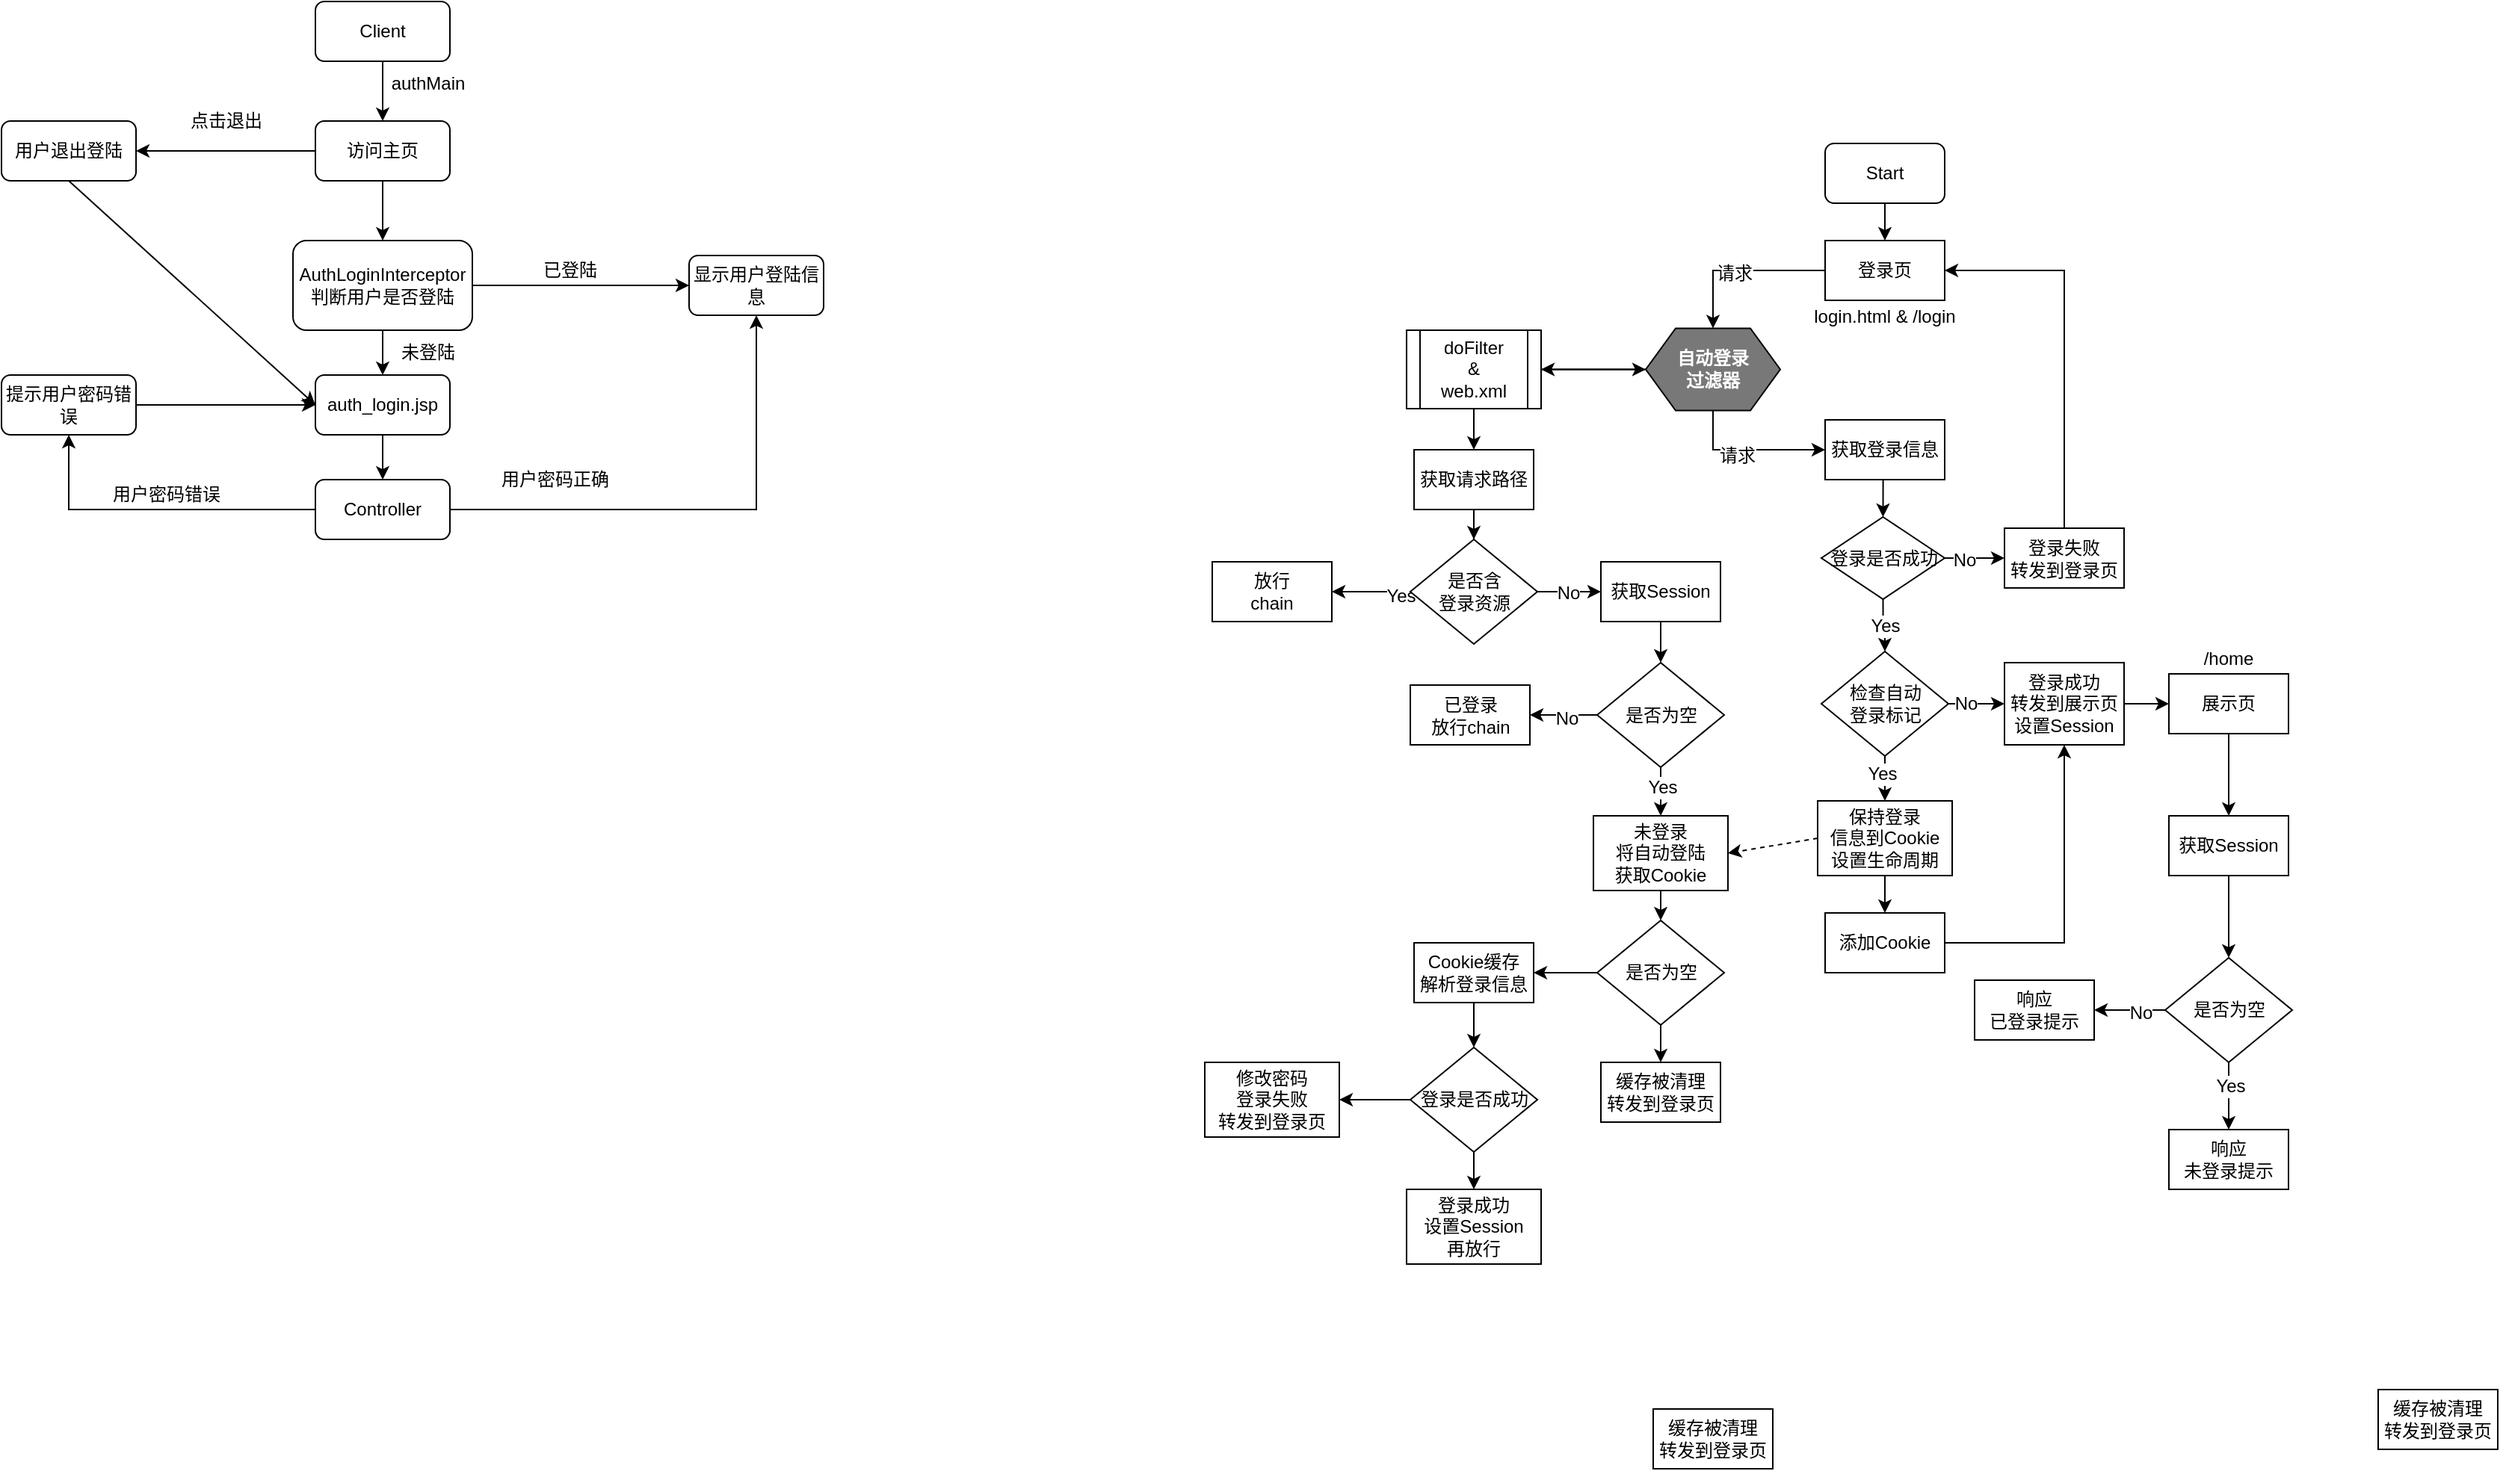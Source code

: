 <mxfile version="21.1.8" type="github">
  <diagram id="HWQkRQDPZLScs4eT8ZIz" name="第 1 页">
    <mxGraphModel dx="954" dy="503" grid="0" gridSize="10" guides="1" tooltips="1" connect="1" arrows="1" fold="1" page="1" pageScale="1" pageWidth="827" pageHeight="1169" background="#ffffff" math="0" shadow="0">
      <root>
        <mxCell id="0" />
        <mxCell id="1" parent="0" />
        <mxCell id="-SfgJxCNq3ycuIGkJws--3" style="edgeStyle=orthogonalEdgeStyle;rounded=0;orthogonalLoop=1;jettySize=auto;html=1;exitX=0.5;exitY=1;exitDx=0;exitDy=0;entryX=0.5;entryY=0;entryDx=0;entryDy=0;" parent="1" source="-SfgJxCNq3ycuIGkJws--1" target="-SfgJxCNq3ycuIGkJws--2" edge="1">
          <mxGeometry relative="1" as="geometry" />
        </mxCell>
        <mxCell id="-SfgJxCNq3ycuIGkJws--1" value="Client" style="rounded=1;whiteSpace=wrap;html=1;" parent="1" vertex="1">
          <mxGeometry x="350" y="40" width="90" height="40" as="geometry" />
        </mxCell>
        <mxCell id="-SfgJxCNq3ycuIGkJws--7" value="" style="edgeStyle=orthogonalEdgeStyle;rounded=0;orthogonalLoop=1;jettySize=auto;html=1;" parent="1" source="-SfgJxCNq3ycuIGkJws--2" target="-SfgJxCNq3ycuIGkJws--6" edge="1">
          <mxGeometry relative="1" as="geometry" />
        </mxCell>
        <mxCell id="-SfgJxCNq3ycuIGkJws--24" style="edgeStyle=orthogonalEdgeStyle;rounded=0;orthogonalLoop=1;jettySize=auto;html=1;exitX=0;exitY=0.5;exitDx=0;exitDy=0;" parent="1" source="-SfgJxCNq3ycuIGkJws--2" target="-SfgJxCNq3ycuIGkJws--23" edge="1">
          <mxGeometry relative="1" as="geometry" />
        </mxCell>
        <mxCell id="-SfgJxCNq3ycuIGkJws--2" value="访问主页" style="rounded=1;whiteSpace=wrap;html=1;" parent="1" vertex="1">
          <mxGeometry x="350" y="120" width="90" height="40" as="geometry" />
        </mxCell>
        <mxCell id="-SfgJxCNq3ycuIGkJws--4" value="authMain" style="text;html=1;align=center;verticalAlign=middle;resizable=0;points=[];autosize=1;strokeColor=none;fillColor=none;" parent="1" vertex="1">
          <mxGeometry x="390" y="80" width="70" height="30" as="geometry" />
        </mxCell>
        <mxCell id="-SfgJxCNq3ycuIGkJws--9" style="edgeStyle=orthogonalEdgeStyle;rounded=0;orthogonalLoop=1;jettySize=auto;html=1;exitX=0.5;exitY=1;exitDx=0;exitDy=0;" parent="1" source="-SfgJxCNq3ycuIGkJws--6" target="-SfgJxCNq3ycuIGkJws--8" edge="1">
          <mxGeometry relative="1" as="geometry" />
        </mxCell>
        <mxCell id="-SfgJxCNq3ycuIGkJws--11" style="edgeStyle=orthogonalEdgeStyle;rounded=0;orthogonalLoop=1;jettySize=auto;html=1;exitX=1;exitY=0.5;exitDx=0;exitDy=0;entryX=0;entryY=0.5;entryDx=0;entryDy=0;" parent="1" source="-SfgJxCNq3ycuIGkJws--6" target="-SfgJxCNq3ycuIGkJws--10" edge="1">
          <mxGeometry relative="1" as="geometry" />
        </mxCell>
        <mxCell id="-SfgJxCNq3ycuIGkJws--6" value="AuthLoginInterceptor&lt;br&gt;判断用户是否登陆" style="whiteSpace=wrap;html=1;rounded=1;" parent="1" vertex="1">
          <mxGeometry x="335" y="200" width="120" height="60" as="geometry" />
        </mxCell>
        <mxCell id="-SfgJxCNq3ycuIGkJws--18" style="edgeStyle=orthogonalEdgeStyle;rounded=0;orthogonalLoop=1;jettySize=auto;html=1;exitX=0.5;exitY=1;exitDx=0;exitDy=0;entryX=0.5;entryY=0;entryDx=0;entryDy=0;" parent="1" source="-SfgJxCNq3ycuIGkJws--8" target="-SfgJxCNq3ycuIGkJws--14" edge="1">
          <mxGeometry relative="1" as="geometry" />
        </mxCell>
        <mxCell id="-SfgJxCNq3ycuIGkJws--8" value="auth_login.jsp" style="rounded=1;whiteSpace=wrap;html=1;" parent="1" vertex="1">
          <mxGeometry x="350" y="290" width="90" height="40" as="geometry" />
        </mxCell>
        <mxCell id="-SfgJxCNq3ycuIGkJws--10" value="显示用户登陆信息" style="rounded=1;whiteSpace=wrap;html=1;" parent="1" vertex="1">
          <mxGeometry x="600" y="210" width="90" height="40" as="geometry" />
        </mxCell>
        <mxCell id="-SfgJxCNq3ycuIGkJws--12" value="已登陆" style="text;html=1;align=center;verticalAlign=middle;resizable=0;points=[];autosize=1;strokeColor=none;fillColor=none;" parent="1" vertex="1">
          <mxGeometry x="490" y="205" width="60" height="30" as="geometry" />
        </mxCell>
        <mxCell id="-SfgJxCNq3ycuIGkJws--13" value="未登陆" style="text;html=1;align=center;verticalAlign=middle;resizable=0;points=[];autosize=1;strokeColor=none;fillColor=none;" parent="1" vertex="1">
          <mxGeometry x="395" y="260" width="60" height="30" as="geometry" />
        </mxCell>
        <mxCell id="-SfgJxCNq3ycuIGkJws--15" style="edgeStyle=orthogonalEdgeStyle;rounded=0;orthogonalLoop=1;jettySize=auto;html=1;exitX=1;exitY=0.5;exitDx=0;exitDy=0;entryX=0.5;entryY=1;entryDx=0;entryDy=0;" parent="1" source="-SfgJxCNq3ycuIGkJws--14" target="-SfgJxCNq3ycuIGkJws--10" edge="1">
          <mxGeometry relative="1" as="geometry" />
        </mxCell>
        <mxCell id="-SfgJxCNq3ycuIGkJws--21" style="edgeStyle=orthogonalEdgeStyle;rounded=0;orthogonalLoop=1;jettySize=auto;html=1;exitX=0;exitY=0.5;exitDx=0;exitDy=0;entryX=0.5;entryY=1;entryDx=0;entryDy=0;" parent="1" source="-SfgJxCNq3ycuIGkJws--14" target="-SfgJxCNq3ycuIGkJws--19" edge="1">
          <mxGeometry relative="1" as="geometry" />
        </mxCell>
        <mxCell id="-SfgJxCNq3ycuIGkJws--14" value="Controller" style="rounded=1;whiteSpace=wrap;html=1;" parent="1" vertex="1">
          <mxGeometry x="350" y="360" width="90" height="40" as="geometry" />
        </mxCell>
        <mxCell id="-SfgJxCNq3ycuIGkJws--17" value="用户密码正确" style="text;html=1;align=center;verticalAlign=middle;resizable=0;points=[];autosize=1;strokeColor=none;fillColor=none;" parent="1" vertex="1">
          <mxGeometry x="460" y="345" width="100" height="30" as="geometry" />
        </mxCell>
        <mxCell id="-SfgJxCNq3ycuIGkJws--20" style="edgeStyle=orthogonalEdgeStyle;rounded=0;orthogonalLoop=1;jettySize=auto;html=1;exitX=1;exitY=0.5;exitDx=0;exitDy=0;" parent="1" source="-SfgJxCNq3ycuIGkJws--19" target="-SfgJxCNq3ycuIGkJws--8" edge="1">
          <mxGeometry relative="1" as="geometry" />
        </mxCell>
        <mxCell id="-SfgJxCNq3ycuIGkJws--19" value="提示用户密码错误" style="rounded=1;whiteSpace=wrap;html=1;" parent="1" vertex="1">
          <mxGeometry x="140" y="290" width="90" height="40" as="geometry" />
        </mxCell>
        <mxCell id="-SfgJxCNq3ycuIGkJws--22" value="用户密码错误" style="text;html=1;align=center;verticalAlign=middle;resizable=0;points=[];autosize=1;strokeColor=none;fillColor=none;" parent="1" vertex="1">
          <mxGeometry x="200" y="355" width="100" height="30" as="geometry" />
        </mxCell>
        <mxCell id="-SfgJxCNq3ycuIGkJws--27" style="rounded=0;orthogonalLoop=1;jettySize=auto;html=1;exitX=0.5;exitY=1;exitDx=0;exitDy=0;entryX=0;entryY=0.5;entryDx=0;entryDy=0;" parent="1" source="-SfgJxCNq3ycuIGkJws--23" target="-SfgJxCNq3ycuIGkJws--8" edge="1">
          <mxGeometry relative="1" as="geometry" />
        </mxCell>
        <mxCell id="-SfgJxCNq3ycuIGkJws--23" value="用户退出登陆" style="rounded=1;whiteSpace=wrap;html=1;" parent="1" vertex="1">
          <mxGeometry x="140" y="120" width="90" height="40" as="geometry" />
        </mxCell>
        <mxCell id="-SfgJxCNq3ycuIGkJws--25" value="点击退出" style="text;html=1;align=center;verticalAlign=middle;resizable=0;points=[];autosize=1;strokeColor=none;fillColor=none;" parent="1" vertex="1">
          <mxGeometry x="255" y="105" width="70" height="30" as="geometry" />
        </mxCell>
        <mxCell id="yj4NW-HGVDamJ-zAx53C-79" style="edgeStyle=orthogonalEdgeStyle;rounded=0;orthogonalLoop=1;jettySize=auto;html=1;exitX=0.5;exitY=1;exitDx=0;exitDy=0;entryX=0.5;entryY=0;entryDx=0;entryDy=0;fontFamily=Helvetica;fontSize=12;fontColor=default;startSize=30;" parent="1" source="yj4NW-HGVDamJ-zAx53C-2" target="yj4NW-HGVDamJ-zAx53C-4" edge="1">
          <mxGeometry relative="1" as="geometry" />
        </mxCell>
        <mxCell id="yj4NW-HGVDamJ-zAx53C-2" value="Start" style="rounded=1;whiteSpace=wrap;html=1;strokeColor=default;fontFamily=Helvetica;fontSize=12;fontColor=default;startSize=30;fillColor=default;" parent="1" vertex="1">
          <mxGeometry x="1360" y="135" width="80" height="40" as="geometry" />
        </mxCell>
        <mxCell id="yj4NW-HGVDamJ-zAx53C-7" style="edgeStyle=orthogonalEdgeStyle;rounded=0;orthogonalLoop=1;jettySize=auto;html=1;exitX=0;exitY=0.5;exitDx=0;exitDy=0;entryX=0.5;entryY=0;entryDx=0;entryDy=0;fontFamily=Helvetica;fontSize=12;fontColor=default;startSize=30;" parent="1" source="yj4NW-HGVDamJ-zAx53C-4" target="yj4NW-HGVDamJ-zAx53C-6" edge="1">
          <mxGeometry relative="1" as="geometry" />
        </mxCell>
        <mxCell id="yj4NW-HGVDamJ-zAx53C-8" value="请求" style="edgeLabel;html=1;align=center;verticalAlign=middle;resizable=0;points=[];fontSize=12;fontFamily=Helvetica;fontColor=default;" parent="yj4NW-HGVDamJ-zAx53C-7" vertex="1" connectable="0">
          <mxGeometry x="0.076" y="2" relative="1" as="geometry">
            <mxPoint as="offset" />
          </mxGeometry>
        </mxCell>
        <mxCell id="yj4NW-HGVDamJ-zAx53C-4" value="登录页" style="rounded=0;whiteSpace=wrap;html=1;strokeColor=default;fontFamily=Helvetica;fontSize=12;fontColor=default;startSize=30;fillColor=default;" parent="1" vertex="1">
          <mxGeometry x="1360" y="200" width="80" height="40" as="geometry" />
        </mxCell>
        <mxCell id="yj4NW-HGVDamJ-zAx53C-5" value="login.html &amp;amp; /login" style="text;html=1;strokeColor=none;fillColor=none;align=center;verticalAlign=middle;whiteSpace=wrap;rounded=0;fontSize=12;fontFamily=Helvetica;fontColor=default;" parent="1" vertex="1">
          <mxGeometry x="1350" y="241.25" width="100" height="20" as="geometry" />
        </mxCell>
        <mxCell id="yj4NW-HGVDamJ-zAx53C-10" style="edgeStyle=orthogonalEdgeStyle;rounded=0;orthogonalLoop=1;jettySize=auto;html=1;exitX=0.5;exitY=1;exitDx=0;exitDy=0;entryX=0;entryY=0.5;entryDx=0;entryDy=0;fontFamily=Helvetica;fontSize=12;fontColor=default;startSize=30;" parent="1" source="yj4NW-HGVDamJ-zAx53C-6" target="yj4NW-HGVDamJ-zAx53C-9" edge="1">
          <mxGeometry relative="1" as="geometry" />
        </mxCell>
        <mxCell id="yj4NW-HGVDamJ-zAx53C-11" value="请求" style="edgeLabel;html=1;align=center;verticalAlign=middle;resizable=0;points=[];fontSize=12;fontFamily=Helvetica;fontColor=default;" parent="yj4NW-HGVDamJ-zAx53C-10" vertex="1" connectable="0">
          <mxGeometry x="-0.169" y="-4" relative="1" as="geometry">
            <mxPoint as="offset" />
          </mxGeometry>
        </mxCell>
        <mxCell id="yj4NW-HGVDamJ-zAx53C-14" style="edgeStyle=orthogonalEdgeStyle;rounded=0;orthogonalLoop=1;jettySize=auto;html=1;exitX=0;exitY=0.5;exitDx=0;exitDy=0;entryX=1;entryY=0.5;entryDx=0;entryDy=0;fontFamily=Helvetica;fontSize=12;fontColor=default;startSize=30;" parent="1" source="yj4NW-HGVDamJ-zAx53C-6" target="yj4NW-HGVDamJ-zAx53C-12" edge="1">
          <mxGeometry relative="1" as="geometry" />
        </mxCell>
        <mxCell id="yj4NW-HGVDamJ-zAx53C-6" value="&lt;b&gt;&lt;font color=&quot;#ffffff&quot;&gt;自动登录&lt;br&gt;过滤器&lt;/font&gt;&lt;/b&gt;" style="shape=hexagon;perimeter=hexagonPerimeter2;whiteSpace=wrap;html=1;fixedSize=1;strokeColor=default;fontFamily=Helvetica;fontSize=12;fontColor=default;startSize=30;fillColor=#787878;" parent="1" vertex="1">
          <mxGeometry x="1240" y="258.75" width="90" height="55" as="geometry" />
        </mxCell>
        <mxCell id="yj4NW-HGVDamJ-zAx53C-22" style="edgeStyle=orthogonalEdgeStyle;rounded=0;orthogonalLoop=1;jettySize=auto;html=1;exitX=0.5;exitY=1;exitDx=0;exitDy=0;entryX=0.5;entryY=0;entryDx=0;entryDy=0;fontFamily=Helvetica;fontSize=12;fontColor=default;startSize=30;" parent="1" source="yj4NW-HGVDamJ-zAx53C-9" target="yj4NW-HGVDamJ-zAx53C-18" edge="1">
          <mxGeometry relative="1" as="geometry" />
        </mxCell>
        <mxCell id="yj4NW-HGVDamJ-zAx53C-9" value="获取登录信息" style="rounded=0;whiteSpace=wrap;html=1;strokeColor=default;fontFamily=Helvetica;fontSize=12;fontColor=default;startSize=30;fillColor=default;" parent="1" vertex="1">
          <mxGeometry x="1360" y="320" width="80" height="40" as="geometry" />
        </mxCell>
        <mxCell id="yj4NW-HGVDamJ-zAx53C-13" style="edgeStyle=orthogonalEdgeStyle;rounded=0;orthogonalLoop=1;jettySize=auto;html=1;exitX=1;exitY=0.5;exitDx=0;exitDy=0;fontFamily=Helvetica;fontSize=12;fontColor=default;startSize=30;" parent="1" source="yj4NW-HGVDamJ-zAx53C-12" target="yj4NW-HGVDamJ-zAx53C-6" edge="1">
          <mxGeometry relative="1" as="geometry" />
        </mxCell>
        <mxCell id="yj4NW-HGVDamJ-zAx53C-49" style="edgeStyle=orthogonalEdgeStyle;rounded=0;orthogonalLoop=1;jettySize=auto;html=1;exitX=0.5;exitY=1;exitDx=0;exitDy=0;entryX=0.5;entryY=0;entryDx=0;entryDy=0;fontFamily=Helvetica;fontSize=12;fontColor=default;startSize=30;" parent="1" source="yj4NW-HGVDamJ-zAx53C-12" target="yj4NW-HGVDamJ-zAx53C-15" edge="1">
          <mxGeometry relative="1" as="geometry" />
        </mxCell>
        <mxCell id="yj4NW-HGVDamJ-zAx53C-12" value="doFilter&lt;br&gt;&amp;amp;&lt;br&gt;web.xml" style="shape=process;whiteSpace=wrap;html=1;backgroundOutline=1;strokeColor=default;fontFamily=Helvetica;fontSize=12;fontColor=default;startSize=30;fillColor=default;" parent="1" vertex="1">
          <mxGeometry x="1080" y="260" width="90" height="52.5" as="geometry" />
        </mxCell>
        <mxCell id="yj4NW-HGVDamJ-zAx53C-50" style="edgeStyle=orthogonalEdgeStyle;rounded=0;orthogonalLoop=1;jettySize=auto;html=1;exitX=0.5;exitY=1;exitDx=0;exitDy=0;fontFamily=Helvetica;fontSize=12;fontColor=default;startSize=30;" parent="1" source="yj4NW-HGVDamJ-zAx53C-15" target="yj4NW-HGVDamJ-zAx53C-16" edge="1">
          <mxGeometry relative="1" as="geometry" />
        </mxCell>
        <mxCell id="yj4NW-HGVDamJ-zAx53C-15" value="获取请求路径" style="rounded=0;whiteSpace=wrap;html=1;strokeColor=default;fontFamily=Helvetica;fontSize=12;fontColor=default;startSize=30;fillColor=default;" parent="1" vertex="1">
          <mxGeometry x="1085" y="340" width="80" height="40" as="geometry" />
        </mxCell>
        <mxCell id="yj4NW-HGVDamJ-zAx53C-51" style="edgeStyle=orthogonalEdgeStyle;rounded=0;orthogonalLoop=1;jettySize=auto;html=1;exitX=0;exitY=0.5;exitDx=0;exitDy=0;fontFamily=Helvetica;fontSize=12;fontColor=default;startSize=30;" parent="1" source="yj4NW-HGVDamJ-zAx53C-16" target="yj4NW-HGVDamJ-zAx53C-17" edge="1">
          <mxGeometry relative="1" as="geometry" />
        </mxCell>
        <mxCell id="yj4NW-HGVDamJ-zAx53C-52" value="Yes" style="edgeLabel;html=1;align=center;verticalAlign=middle;resizable=0;points=[];fontSize=12;fontFamily=Helvetica;fontColor=default;" parent="yj4NW-HGVDamJ-zAx53C-51" vertex="1" connectable="0">
          <mxGeometry x="-0.74" relative="1" as="geometry">
            <mxPoint y="3" as="offset" />
          </mxGeometry>
        </mxCell>
        <mxCell id="yj4NW-HGVDamJ-zAx53C-54" style="edgeStyle=orthogonalEdgeStyle;rounded=0;orthogonalLoop=1;jettySize=auto;html=1;exitX=1;exitY=0.5;exitDx=0;exitDy=0;entryX=0;entryY=0.5;entryDx=0;entryDy=0;fontFamily=Helvetica;fontSize=12;fontColor=default;startSize=30;" parent="1" source="yj4NW-HGVDamJ-zAx53C-16" target="yj4NW-HGVDamJ-zAx53C-53" edge="1">
          <mxGeometry relative="1" as="geometry" />
        </mxCell>
        <mxCell id="yj4NW-HGVDamJ-zAx53C-55" value="No" style="edgeLabel;html=1;align=center;verticalAlign=middle;resizable=0;points=[];fontSize=12;fontFamily=Helvetica;fontColor=default;" parent="yj4NW-HGVDamJ-zAx53C-54" vertex="1" connectable="0">
          <mxGeometry x="-0.035" y="-1" relative="1" as="geometry">
            <mxPoint as="offset" />
          </mxGeometry>
        </mxCell>
        <mxCell id="yj4NW-HGVDamJ-zAx53C-16" value="是否含&lt;br&gt;登录资源" style="rhombus;whiteSpace=wrap;html=1;strokeColor=default;fontFamily=Helvetica;fontSize=12;fontColor=default;startSize=30;fillColor=default;" parent="1" vertex="1">
          <mxGeometry x="1082.5" y="400" width="85" height="70" as="geometry" />
        </mxCell>
        <mxCell id="yj4NW-HGVDamJ-zAx53C-17" value="放行&lt;br&gt;chain" style="rounded=0;whiteSpace=wrap;html=1;strokeColor=default;fontFamily=Helvetica;fontSize=12;fontColor=default;startSize=30;fillColor=default;" parent="1" vertex="1">
          <mxGeometry x="950" y="415" width="80" height="40" as="geometry" />
        </mxCell>
        <mxCell id="yj4NW-HGVDamJ-zAx53C-24" style="edgeStyle=orthogonalEdgeStyle;rounded=0;orthogonalLoop=1;jettySize=auto;html=1;exitX=1;exitY=0.5;exitDx=0;exitDy=0;fontFamily=Helvetica;fontSize=12;fontColor=default;startSize=30;" parent="1" source="yj4NW-HGVDamJ-zAx53C-18" target="yj4NW-HGVDamJ-zAx53C-23" edge="1">
          <mxGeometry relative="1" as="geometry" />
        </mxCell>
        <mxCell id="yj4NW-HGVDamJ-zAx53C-25" value="No" style="edgeLabel;html=1;align=center;verticalAlign=middle;resizable=0;points=[];fontSize=12;fontFamily=Helvetica;fontColor=default;" parent="yj4NW-HGVDamJ-zAx53C-24" vertex="1" connectable="0">
          <mxGeometry x="-0.365" relative="1" as="geometry">
            <mxPoint y="1" as="offset" />
          </mxGeometry>
        </mxCell>
        <mxCell id="yj4NW-HGVDamJ-zAx53C-27" style="edgeStyle=orthogonalEdgeStyle;rounded=0;orthogonalLoop=1;jettySize=auto;html=1;exitX=0.5;exitY=1;exitDx=0;exitDy=0;fontFamily=Helvetica;fontSize=12;fontColor=default;startSize=30;" parent="1" source="yj4NW-HGVDamJ-zAx53C-18" target="yj4NW-HGVDamJ-zAx53C-19" edge="1">
          <mxGeometry relative="1" as="geometry" />
        </mxCell>
        <mxCell id="yj4NW-HGVDamJ-zAx53C-28" value="Yes" style="edgeLabel;html=1;align=center;verticalAlign=middle;resizable=0;points=[];fontSize=12;fontFamily=Helvetica;fontColor=default;" parent="yj4NW-HGVDamJ-zAx53C-27" vertex="1" connectable="0">
          <mxGeometry x="0.364" y="1" relative="1" as="geometry">
            <mxPoint x="-1" y="-6" as="offset" />
          </mxGeometry>
        </mxCell>
        <mxCell id="yj4NW-HGVDamJ-zAx53C-18" value="登录是否成功" style="rhombus;whiteSpace=wrap;html=1;strokeColor=default;fontFamily=Helvetica;fontSize=12;fontColor=default;startSize=30;fillColor=default;" parent="1" vertex="1">
          <mxGeometry x="1357.5" y="385" width="82.5" height="55" as="geometry" />
        </mxCell>
        <mxCell id="yj4NW-HGVDamJ-zAx53C-30" style="edgeStyle=orthogonalEdgeStyle;rounded=0;orthogonalLoop=1;jettySize=auto;html=1;exitX=1;exitY=0.5;exitDx=0;exitDy=0;entryX=0;entryY=0.5;entryDx=0;entryDy=0;fontFamily=Helvetica;fontSize=12;fontColor=default;startSize=30;" parent="1" source="yj4NW-HGVDamJ-zAx53C-19" target="yj4NW-HGVDamJ-zAx53C-29" edge="1">
          <mxGeometry relative="1" as="geometry" />
        </mxCell>
        <mxCell id="yj4NW-HGVDamJ-zAx53C-31" value="No" style="edgeLabel;html=1;align=center;verticalAlign=middle;resizable=0;points=[];fontSize=12;fontFamily=Helvetica;fontColor=default;" parent="yj4NW-HGVDamJ-zAx53C-30" vertex="1" connectable="0">
          <mxGeometry x="-0.391" y="-1" relative="1" as="geometry">
            <mxPoint y="-1" as="offset" />
          </mxGeometry>
        </mxCell>
        <mxCell id="yj4NW-HGVDamJ-zAx53C-35" style="edgeStyle=orthogonalEdgeStyle;rounded=0;orthogonalLoop=1;jettySize=auto;html=1;exitX=0.5;exitY=1;exitDx=0;exitDy=0;fontFamily=Helvetica;fontSize=12;fontColor=default;startSize=30;" parent="1" source="yj4NW-HGVDamJ-zAx53C-19" target="yj4NW-HGVDamJ-zAx53C-20" edge="1">
          <mxGeometry relative="1" as="geometry" />
        </mxCell>
        <mxCell id="yj4NW-HGVDamJ-zAx53C-36" value="Yes" style="edgeLabel;html=1;align=center;verticalAlign=middle;resizable=0;points=[];fontSize=12;fontFamily=Helvetica;fontColor=default;" parent="yj4NW-HGVDamJ-zAx53C-35" vertex="1" connectable="0">
          <mxGeometry x="-0.54" y="-2" relative="1" as="geometry">
            <mxPoint as="offset" />
          </mxGeometry>
        </mxCell>
        <mxCell id="yj4NW-HGVDamJ-zAx53C-19" value="检查自动&lt;br&gt;登录标记" style="rhombus;whiteSpace=wrap;html=1;strokeColor=default;fontFamily=Helvetica;fontSize=12;fontColor=default;startSize=30;fillColor=default;" parent="1" vertex="1">
          <mxGeometry x="1357.5" y="475" width="85" height="70" as="geometry" />
        </mxCell>
        <mxCell id="yj4NW-HGVDamJ-zAx53C-37" style="edgeStyle=orthogonalEdgeStyle;rounded=0;orthogonalLoop=1;jettySize=auto;html=1;exitX=0.5;exitY=1;exitDx=0;exitDy=0;entryX=0.5;entryY=0;entryDx=0;entryDy=0;fontFamily=Helvetica;fontSize=12;fontColor=default;startSize=30;" parent="1" source="yj4NW-HGVDamJ-zAx53C-20" target="yj4NW-HGVDamJ-zAx53C-21" edge="1">
          <mxGeometry relative="1" as="geometry" />
        </mxCell>
        <mxCell id="yj4NW-HGVDamJ-zAx53C-84" style="rounded=0;orthogonalLoop=1;jettySize=auto;html=1;exitX=0;exitY=0.5;exitDx=0;exitDy=0;entryX=1;entryY=0.5;entryDx=0;entryDy=0;fontFamily=Helvetica;fontSize=12;fontColor=default;startSize=30;dashed=1;" parent="1" source="yj4NW-HGVDamJ-zAx53C-20" target="yj4NW-HGVDamJ-zAx53C-61" edge="1">
          <mxGeometry relative="1" as="geometry" />
        </mxCell>
        <mxCell id="yj4NW-HGVDamJ-zAx53C-20" value="保持登录&lt;br&gt;信息到Cookie&lt;br&gt;设置生命周期" style="rounded=0;whiteSpace=wrap;html=1;strokeColor=default;fontFamily=Helvetica;fontSize=12;fontColor=default;startSize=30;fillColor=default;" parent="1" vertex="1">
          <mxGeometry x="1355" y="575" width="90" height="50" as="geometry" />
        </mxCell>
        <mxCell id="yj4NW-HGVDamJ-zAx53C-38" style="edgeStyle=orthogonalEdgeStyle;rounded=0;orthogonalLoop=1;jettySize=auto;html=1;exitX=1;exitY=0.5;exitDx=0;exitDy=0;entryX=0.5;entryY=1;entryDx=0;entryDy=0;fontFamily=Helvetica;fontSize=12;fontColor=default;startSize=30;" parent="1" source="yj4NW-HGVDamJ-zAx53C-21" target="yj4NW-HGVDamJ-zAx53C-29" edge="1">
          <mxGeometry relative="1" as="geometry" />
        </mxCell>
        <mxCell id="yj4NW-HGVDamJ-zAx53C-21" value="添加Cookie" style="rounded=0;whiteSpace=wrap;html=1;strokeColor=default;fontFamily=Helvetica;fontSize=12;fontColor=default;startSize=30;fillColor=default;" parent="1" vertex="1">
          <mxGeometry x="1360" y="650" width="80" height="40" as="geometry" />
        </mxCell>
        <mxCell id="yj4NW-HGVDamJ-zAx53C-26" style="edgeStyle=orthogonalEdgeStyle;rounded=0;orthogonalLoop=1;jettySize=auto;html=1;exitX=0.5;exitY=0;exitDx=0;exitDy=0;entryX=1;entryY=0.5;entryDx=0;entryDy=0;fontFamily=Helvetica;fontSize=12;fontColor=default;startSize=30;" parent="1" source="yj4NW-HGVDamJ-zAx53C-23" target="yj4NW-HGVDamJ-zAx53C-4" edge="1">
          <mxGeometry relative="1" as="geometry" />
        </mxCell>
        <mxCell id="yj4NW-HGVDamJ-zAx53C-23" value="登录失败&lt;br&gt;转发到登录页" style="rounded=0;whiteSpace=wrap;html=1;strokeColor=default;fontFamily=Helvetica;fontSize=12;fontColor=default;startSize=30;fillColor=default;" parent="1" vertex="1">
          <mxGeometry x="1480" y="392.5" width="80" height="40" as="geometry" />
        </mxCell>
        <mxCell id="yj4NW-HGVDamJ-zAx53C-33" style="edgeStyle=orthogonalEdgeStyle;rounded=0;orthogonalLoop=1;jettySize=auto;html=1;exitX=1;exitY=0.5;exitDx=0;exitDy=0;entryX=0;entryY=0.5;entryDx=0;entryDy=0;fontFamily=Helvetica;fontSize=12;fontColor=default;startSize=30;" parent="1" source="yj4NW-HGVDamJ-zAx53C-29" target="yj4NW-HGVDamJ-zAx53C-32" edge="1">
          <mxGeometry relative="1" as="geometry" />
        </mxCell>
        <mxCell id="yj4NW-HGVDamJ-zAx53C-29" value="登录成功&lt;br&gt;转发到展示页&lt;br&gt;设置Session" style="rounded=0;whiteSpace=wrap;html=1;strokeColor=default;fontFamily=Helvetica;fontSize=12;fontColor=default;startSize=30;fillColor=default;" parent="1" vertex="1">
          <mxGeometry x="1480" y="482.5" width="80" height="55" as="geometry" />
        </mxCell>
        <mxCell id="yj4NW-HGVDamJ-zAx53C-40" style="edgeStyle=orthogonalEdgeStyle;rounded=0;orthogonalLoop=1;jettySize=auto;html=1;exitX=0.5;exitY=1;exitDx=0;exitDy=0;entryX=0.5;entryY=0;entryDx=0;entryDy=0;fontFamily=Helvetica;fontSize=12;fontColor=default;startSize=30;" parent="1" source="yj4NW-HGVDamJ-zAx53C-32" target="yj4NW-HGVDamJ-zAx53C-39" edge="1">
          <mxGeometry relative="1" as="geometry" />
        </mxCell>
        <mxCell id="yj4NW-HGVDamJ-zAx53C-32" value="展示页" style="rounded=0;whiteSpace=wrap;html=1;strokeColor=default;fontFamily=Helvetica;fontSize=12;fontColor=default;startSize=30;fillColor=default;" parent="1" vertex="1">
          <mxGeometry x="1590" y="490" width="80" height="40" as="geometry" />
        </mxCell>
        <mxCell id="yj4NW-HGVDamJ-zAx53C-34" value="/home" style="text;html=1;strokeColor=none;fillColor=none;align=center;verticalAlign=middle;whiteSpace=wrap;rounded=0;fontSize=12;fontFamily=Helvetica;fontColor=default;" parent="1" vertex="1">
          <mxGeometry x="1580" y="470" width="100" height="20" as="geometry" />
        </mxCell>
        <mxCell id="yj4NW-HGVDamJ-zAx53C-44" style="edgeStyle=orthogonalEdgeStyle;rounded=0;orthogonalLoop=1;jettySize=auto;html=1;exitX=0.5;exitY=1;exitDx=0;exitDy=0;entryX=0.5;entryY=0;entryDx=0;entryDy=0;fontFamily=Helvetica;fontSize=12;fontColor=default;startSize=30;" parent="1" source="yj4NW-HGVDamJ-zAx53C-39" target="yj4NW-HGVDamJ-zAx53C-41" edge="1">
          <mxGeometry relative="1" as="geometry" />
        </mxCell>
        <mxCell id="yj4NW-HGVDamJ-zAx53C-39" value="获取Session" style="rounded=0;whiteSpace=wrap;html=1;strokeColor=default;fontFamily=Helvetica;fontSize=12;fontColor=default;startSize=30;fillColor=default;" parent="1" vertex="1">
          <mxGeometry x="1590" y="585" width="80" height="40" as="geometry" />
        </mxCell>
        <mxCell id="yj4NW-HGVDamJ-zAx53C-45" style="edgeStyle=orthogonalEdgeStyle;rounded=0;orthogonalLoop=1;jettySize=auto;html=1;exitX=0.5;exitY=1;exitDx=0;exitDy=0;entryX=0.5;entryY=0;entryDx=0;entryDy=0;fontFamily=Helvetica;fontSize=12;fontColor=default;startSize=30;" parent="1" source="yj4NW-HGVDamJ-zAx53C-41" target="yj4NW-HGVDamJ-zAx53C-42" edge="1">
          <mxGeometry relative="1" as="geometry" />
        </mxCell>
        <mxCell id="yj4NW-HGVDamJ-zAx53C-47" value="Yes" style="edgeLabel;html=1;align=center;verticalAlign=middle;resizable=0;points=[];fontSize=12;fontFamily=Helvetica;fontColor=default;" parent="yj4NW-HGVDamJ-zAx53C-45" vertex="1" connectable="0">
          <mxGeometry x="-0.286" y="1" relative="1" as="geometry">
            <mxPoint as="offset" />
          </mxGeometry>
        </mxCell>
        <mxCell id="yj4NW-HGVDamJ-zAx53C-46" style="edgeStyle=orthogonalEdgeStyle;rounded=0;orthogonalLoop=1;jettySize=auto;html=1;exitX=0;exitY=0.5;exitDx=0;exitDy=0;fontFamily=Helvetica;fontSize=12;fontColor=default;startSize=30;" parent="1" source="yj4NW-HGVDamJ-zAx53C-41" target="yj4NW-HGVDamJ-zAx53C-43" edge="1">
          <mxGeometry relative="1" as="geometry" />
        </mxCell>
        <mxCell id="yj4NW-HGVDamJ-zAx53C-48" value="No" style="edgeLabel;html=1;align=center;verticalAlign=middle;resizable=0;points=[];fontSize=12;fontFamily=Helvetica;fontColor=default;" parent="yj4NW-HGVDamJ-zAx53C-46" vertex="1" connectable="0">
          <mxGeometry x="-0.263" y="1" relative="1" as="geometry">
            <mxPoint x="1" y="1" as="offset" />
          </mxGeometry>
        </mxCell>
        <mxCell id="yj4NW-HGVDamJ-zAx53C-41" value="是否为空" style="rhombus;whiteSpace=wrap;html=1;strokeColor=default;fontFamily=Helvetica;fontSize=12;fontColor=default;startSize=30;fillColor=default;" parent="1" vertex="1">
          <mxGeometry x="1587.5" y="680" width="85" height="70" as="geometry" />
        </mxCell>
        <mxCell id="yj4NW-HGVDamJ-zAx53C-42" value="响应&lt;br&gt;未登录提示" style="rounded=0;whiteSpace=wrap;html=1;strokeColor=default;fontFamily=Helvetica;fontSize=12;fontColor=default;startSize=30;fillColor=default;" parent="1" vertex="1">
          <mxGeometry x="1590" y="795" width="80" height="40" as="geometry" />
        </mxCell>
        <mxCell id="yj4NW-HGVDamJ-zAx53C-43" value="响应&lt;br&gt;已登录提示" style="rounded=0;whiteSpace=wrap;html=1;strokeColor=default;fontFamily=Helvetica;fontSize=12;fontColor=default;startSize=30;fillColor=default;" parent="1" vertex="1">
          <mxGeometry x="1460" y="695" width="80" height="40" as="geometry" />
        </mxCell>
        <mxCell id="yj4NW-HGVDamJ-zAx53C-57" style="edgeStyle=orthogonalEdgeStyle;rounded=0;orthogonalLoop=1;jettySize=auto;html=1;exitX=0.5;exitY=1;exitDx=0;exitDy=0;entryX=0.5;entryY=0;entryDx=0;entryDy=0;fontFamily=Helvetica;fontSize=12;fontColor=default;startSize=30;" parent="1" source="yj4NW-HGVDamJ-zAx53C-53" target="yj4NW-HGVDamJ-zAx53C-56" edge="1">
          <mxGeometry relative="1" as="geometry" />
        </mxCell>
        <mxCell id="yj4NW-HGVDamJ-zAx53C-53" value="获取Session" style="rounded=0;whiteSpace=wrap;html=1;strokeColor=default;fontFamily=Helvetica;fontSize=12;fontColor=default;startSize=30;fillColor=default;" parent="1" vertex="1">
          <mxGeometry x="1210" y="415" width="80" height="40" as="geometry" />
        </mxCell>
        <mxCell id="yj4NW-HGVDamJ-zAx53C-59" style="edgeStyle=orthogonalEdgeStyle;rounded=0;orthogonalLoop=1;jettySize=auto;html=1;exitX=0;exitY=0.5;exitDx=0;exitDy=0;entryX=1;entryY=0.5;entryDx=0;entryDy=0;fontFamily=Helvetica;fontSize=12;fontColor=default;startSize=30;" parent="1" source="yj4NW-HGVDamJ-zAx53C-56" target="yj4NW-HGVDamJ-zAx53C-58" edge="1">
          <mxGeometry relative="1" as="geometry" />
        </mxCell>
        <mxCell id="yj4NW-HGVDamJ-zAx53C-60" value="No" style="edgeLabel;html=1;align=center;verticalAlign=middle;resizable=0;points=[];fontSize=12;fontFamily=Helvetica;fontColor=default;" parent="yj4NW-HGVDamJ-zAx53C-59" vertex="1" connectable="0">
          <mxGeometry x="-0.013" y="2" relative="1" as="geometry">
            <mxPoint x="1" as="offset" />
          </mxGeometry>
        </mxCell>
        <mxCell id="yj4NW-HGVDamJ-zAx53C-65" style="edgeStyle=orthogonalEdgeStyle;rounded=0;orthogonalLoop=1;jettySize=auto;html=1;exitX=0.5;exitY=1;exitDx=0;exitDy=0;fontFamily=Helvetica;fontSize=12;fontColor=default;startSize=30;" parent="1" source="yj4NW-HGVDamJ-zAx53C-56" target="yj4NW-HGVDamJ-zAx53C-61" edge="1">
          <mxGeometry relative="1" as="geometry" />
        </mxCell>
        <mxCell id="yj4NW-HGVDamJ-zAx53C-66" value="Yes" style="edgeLabel;html=1;align=center;verticalAlign=middle;resizable=0;points=[];fontSize=12;fontFamily=Helvetica;fontColor=default;" parent="yj4NW-HGVDamJ-zAx53C-65" vertex="1" connectable="0">
          <mxGeometry x="-0.444" y="1" relative="1" as="geometry">
            <mxPoint as="offset" />
          </mxGeometry>
        </mxCell>
        <mxCell id="yj4NW-HGVDamJ-zAx53C-56" value="是否为空" style="rhombus;whiteSpace=wrap;html=1;strokeColor=default;fontFamily=Helvetica;fontSize=12;fontColor=default;startSize=30;fillColor=default;" parent="1" vertex="1">
          <mxGeometry x="1207.5" y="482.5" width="85" height="70" as="geometry" />
        </mxCell>
        <mxCell id="yj4NW-HGVDamJ-zAx53C-58" value="已登录&lt;br&gt;放行chain" style="rounded=0;whiteSpace=wrap;html=1;strokeColor=default;fontFamily=Helvetica;fontSize=12;fontColor=default;startSize=30;fillColor=default;" parent="1" vertex="1">
          <mxGeometry x="1082.5" y="497.5" width="80" height="40" as="geometry" />
        </mxCell>
        <mxCell id="yj4NW-HGVDamJ-zAx53C-68" style="edgeStyle=orthogonalEdgeStyle;rounded=0;orthogonalLoop=1;jettySize=auto;html=1;exitX=0.5;exitY=1;exitDx=0;exitDy=0;entryX=0.5;entryY=0;entryDx=0;entryDy=0;fontFamily=Helvetica;fontSize=12;fontColor=default;startSize=30;" parent="1" source="yj4NW-HGVDamJ-zAx53C-61" target="yj4NW-HGVDamJ-zAx53C-67" edge="1">
          <mxGeometry relative="1" as="geometry" />
        </mxCell>
        <mxCell id="yj4NW-HGVDamJ-zAx53C-61" value="未登录&lt;br&gt;将自动登陆&lt;br&gt;获取Cookie" style="rounded=0;whiteSpace=wrap;html=1;strokeColor=default;fontFamily=Helvetica;fontSize=12;fontColor=default;startSize=30;fillColor=default;" parent="1" vertex="1">
          <mxGeometry x="1205" y="585" width="90" height="50" as="geometry" />
        </mxCell>
        <mxCell id="yj4NW-HGVDamJ-zAx53C-71" style="edgeStyle=orthogonalEdgeStyle;rounded=0;orthogonalLoop=1;jettySize=auto;html=1;exitX=0.5;exitY=1;exitDx=0;exitDy=0;entryX=0.5;entryY=0;entryDx=0;entryDy=0;fontFamily=Helvetica;fontSize=12;fontColor=default;startSize=30;" parent="1" source="yj4NW-HGVDamJ-zAx53C-67" target="yj4NW-HGVDamJ-zAx53C-70" edge="1">
          <mxGeometry relative="1" as="geometry" />
        </mxCell>
        <mxCell id="yj4NW-HGVDamJ-zAx53C-72" style="edgeStyle=orthogonalEdgeStyle;rounded=0;orthogonalLoop=1;jettySize=auto;html=1;exitX=0;exitY=0.5;exitDx=0;exitDy=0;entryX=1;entryY=0.5;entryDx=0;entryDy=0;fontFamily=Helvetica;fontSize=12;fontColor=default;startSize=30;" parent="1" source="yj4NW-HGVDamJ-zAx53C-67" target="yj4NW-HGVDamJ-zAx53C-69" edge="1">
          <mxGeometry relative="1" as="geometry" />
        </mxCell>
        <mxCell id="yj4NW-HGVDamJ-zAx53C-67" value="是否为空" style="rhombus;whiteSpace=wrap;html=1;strokeColor=default;fontFamily=Helvetica;fontSize=12;fontColor=default;startSize=30;fillColor=default;" parent="1" vertex="1">
          <mxGeometry x="1207.5" y="655" width="85" height="70" as="geometry" />
        </mxCell>
        <mxCell id="yj4NW-HGVDamJ-zAx53C-74" style="edgeStyle=orthogonalEdgeStyle;rounded=0;orthogonalLoop=1;jettySize=auto;html=1;exitX=0.5;exitY=1;exitDx=0;exitDy=0;entryX=0.5;entryY=0;entryDx=0;entryDy=0;fontFamily=Helvetica;fontSize=12;fontColor=default;startSize=30;" parent="1" source="yj4NW-HGVDamJ-zAx53C-69" target="yj4NW-HGVDamJ-zAx53C-73" edge="1">
          <mxGeometry relative="1" as="geometry" />
        </mxCell>
        <mxCell id="yj4NW-HGVDamJ-zAx53C-69" value="Cookie缓存&lt;br&gt;解析登录信息" style="rounded=0;whiteSpace=wrap;html=1;strokeColor=default;fontFamily=Helvetica;fontSize=12;fontColor=default;startSize=30;fillColor=default;" parent="1" vertex="1">
          <mxGeometry x="1085" y="670" width="80" height="40" as="geometry" />
        </mxCell>
        <mxCell id="yj4NW-HGVDamJ-zAx53C-70" value="缓存被清理&lt;br&gt;转发到登录页" style="rounded=0;whiteSpace=wrap;html=1;strokeColor=default;fontFamily=Helvetica;fontSize=12;fontColor=default;startSize=30;fillColor=default;" parent="1" vertex="1">
          <mxGeometry x="1210" y="750" width="80" height="40" as="geometry" />
        </mxCell>
        <mxCell id="yj4NW-HGVDamJ-zAx53C-76" style="edgeStyle=orthogonalEdgeStyle;rounded=0;orthogonalLoop=1;jettySize=auto;html=1;exitX=0.5;exitY=1;exitDx=0;exitDy=0;entryX=0.5;entryY=0;entryDx=0;entryDy=0;fontFamily=Helvetica;fontSize=12;fontColor=default;startSize=30;" parent="1" source="yj4NW-HGVDamJ-zAx53C-73" target="yj4NW-HGVDamJ-zAx53C-75" edge="1">
          <mxGeometry relative="1" as="geometry" />
        </mxCell>
        <mxCell id="yj4NW-HGVDamJ-zAx53C-78" style="edgeStyle=orthogonalEdgeStyle;rounded=0;orthogonalLoop=1;jettySize=auto;html=1;exitX=0;exitY=0.5;exitDx=0;exitDy=0;fontFamily=Helvetica;fontSize=12;fontColor=default;startSize=30;entryX=1;entryY=0.5;entryDx=0;entryDy=0;" parent="1" source="yj4NW-HGVDamJ-zAx53C-73" target="yj4NW-HGVDamJ-zAx53C-77" edge="1">
          <mxGeometry relative="1" as="geometry">
            <mxPoint x="1190" y="795" as="targetPoint" />
          </mxGeometry>
        </mxCell>
        <mxCell id="yj4NW-HGVDamJ-zAx53C-73" value="登录是否成功" style="rhombus;whiteSpace=wrap;html=1;strokeColor=default;fontFamily=Helvetica;fontSize=12;fontColor=default;startSize=30;fillColor=default;" parent="1" vertex="1">
          <mxGeometry x="1082.5" y="740" width="85" height="70" as="geometry" />
        </mxCell>
        <mxCell id="yj4NW-HGVDamJ-zAx53C-75" value="登录成功&lt;br&gt;设置Session&lt;br&gt;再放行" style="rounded=0;whiteSpace=wrap;html=1;strokeColor=default;fontFamily=Helvetica;fontSize=12;fontColor=default;startSize=30;fillColor=default;" parent="1" vertex="1">
          <mxGeometry x="1080" y="835" width="90" height="50" as="geometry" />
        </mxCell>
        <mxCell id="yj4NW-HGVDamJ-zAx53C-77" value="修改密码&lt;br&gt;登录失败&lt;br&gt;转发到登录页" style="rounded=0;whiteSpace=wrap;html=1;strokeColor=default;fontFamily=Helvetica;fontSize=12;fontColor=default;startSize=30;fillColor=default;" parent="1" vertex="1">
          <mxGeometry x="945" y="750" width="90" height="50" as="geometry" />
        </mxCell>
        <mxCell id="74zm5bh4TFPj5m59A2mm-1" value="缓存被清理&lt;br&gt;转发到登录页" style="rounded=0;whiteSpace=wrap;html=1;strokeColor=default;fontFamily=Helvetica;fontSize=12;fontColor=default;startSize=30;fillColor=default;" vertex="1" parent="1">
          <mxGeometry x="1245" y="982" width="80" height="40" as="geometry" />
        </mxCell>
        <mxCell id="74zm5bh4TFPj5m59A2mm-2" value="缓存被清理&lt;br&gt;转发到登录页" style="rounded=0;whiteSpace=wrap;html=1;strokeColor=default;fontFamily=Helvetica;fontSize=12;fontColor=default;startSize=30;fillColor=default;" vertex="1" parent="1">
          <mxGeometry x="1730" y="969" width="80" height="40" as="geometry" />
        </mxCell>
      </root>
    </mxGraphModel>
  </diagram>
</mxfile>
